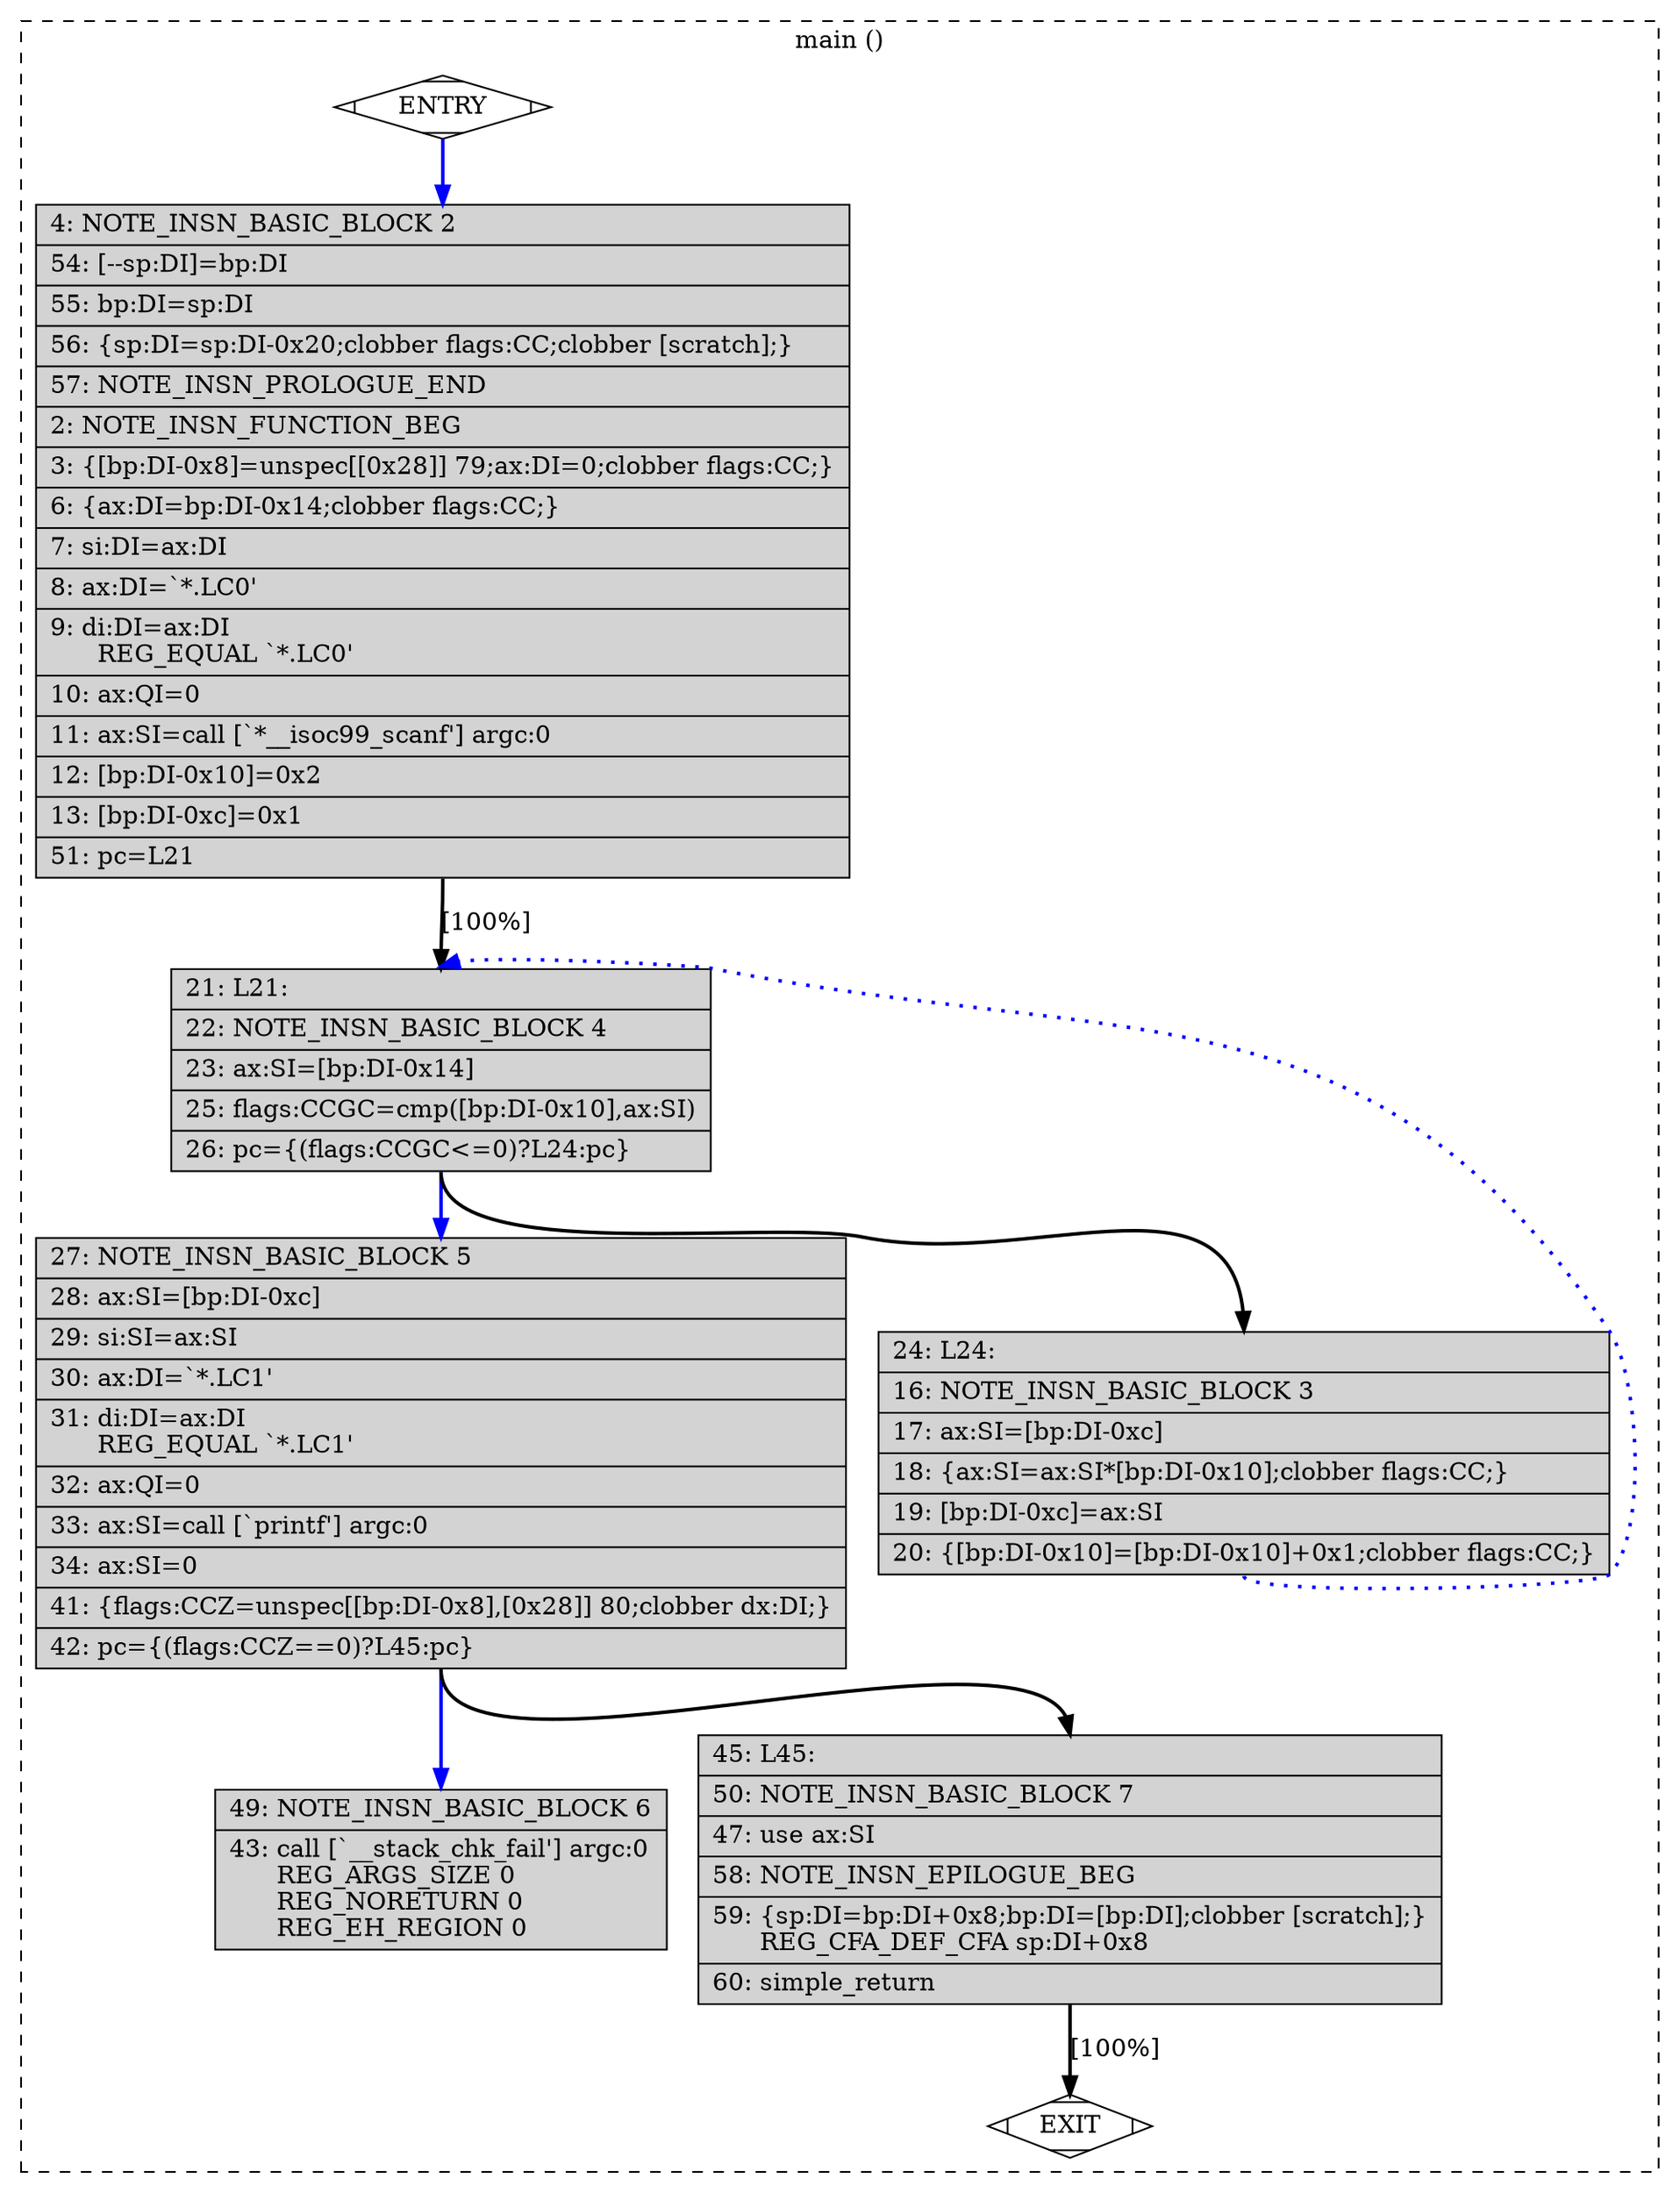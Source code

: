 digraph "a-main.c.302r.pro_and_epilogue" {
overlap=false;
subgraph "cluster_main" {
	style="dashed";
	color="black";
	label="main ()";
	fn_0_basic_block_0 [shape=Mdiamond,style=filled,fillcolor=white,label="ENTRY"];

	fn_0_basic_block_2 [shape=record,style=filled,fillcolor=lightgrey,label="{\ \ \ \ 4:\ NOTE_INSN_BASIC_BLOCK\ 2\l\
|\ \ \ 54:\ [--sp:DI]=bp:DI\l\
|\ \ \ 55:\ bp:DI=sp:DI\l\
|\ \ \ 56:\ \{sp:DI=sp:DI-0x20;clobber\ flags:CC;clobber\ [scratch];\}\l\
|\ \ \ 57:\ NOTE_INSN_PROLOGUE_END\l\
|\ \ \ \ 2:\ NOTE_INSN_FUNCTION_BEG\l\
|\ \ \ \ 3:\ \{[bp:DI-0x8]=unspec[[0x28]]\ 79;ax:DI=0;clobber\ flags:CC;\}\l\
|\ \ \ \ 6:\ \{ax:DI=bp:DI-0x14;clobber\ flags:CC;\}\l\
|\ \ \ \ 7:\ si:DI=ax:DI\l\
|\ \ \ \ 8:\ ax:DI=`*.LC0'\l\
|\ \ \ \ 9:\ di:DI=ax:DI\l\
\ \ \ \ \ \ REG_EQUAL\ `*.LC0'\l\
|\ \ \ 10:\ ax:QI=0\l\
|\ \ \ 11:\ ax:SI=call\ [`*__isoc99_scanf']\ argc:0\l\
|\ \ \ 12:\ [bp:DI-0x10]=0x2\l\
|\ \ \ 13:\ [bp:DI-0xc]=0x1\l\
|\ \ \ 51:\ pc=L21\l\
}"];

	fn_0_basic_block_4 [shape=record,style=filled,fillcolor=lightgrey,label="{\ \ \ 21:\ L21:\l\
|\ \ \ 22:\ NOTE_INSN_BASIC_BLOCK\ 4\l\
|\ \ \ 23:\ ax:SI=[bp:DI-0x14]\l\
|\ \ \ 25:\ flags:CCGC=cmp([bp:DI-0x10],ax:SI)\l\
|\ \ \ 26:\ pc=\{(flags:CCGC\<=0)?L24:pc\}\l\
}"];

	fn_0_basic_block_5 [shape=record,style=filled,fillcolor=lightgrey,label="{\ \ \ 27:\ NOTE_INSN_BASIC_BLOCK\ 5\l\
|\ \ \ 28:\ ax:SI=[bp:DI-0xc]\l\
|\ \ \ 29:\ si:SI=ax:SI\l\
|\ \ \ 30:\ ax:DI=`*.LC1'\l\
|\ \ \ 31:\ di:DI=ax:DI\l\
\ \ \ \ \ \ REG_EQUAL\ `*.LC1'\l\
|\ \ \ 32:\ ax:QI=0\l\
|\ \ \ 33:\ ax:SI=call\ [`printf']\ argc:0\l\
|\ \ \ 34:\ ax:SI=0\l\
|\ \ \ 41:\ \{flags:CCZ=unspec[[bp:DI-0x8],[0x28]]\ 80;clobber\ dx:DI;\}\l\
|\ \ \ 42:\ pc=\{(flags:CCZ==0)?L45:pc\}\l\
}"];

	fn_0_basic_block_6 [shape=record,style=filled,fillcolor=lightgrey,label="{\ \ \ 49:\ NOTE_INSN_BASIC_BLOCK\ 6\l\
|\ \ \ 43:\ call\ [`__stack_chk_fail']\ argc:0\l\
\ \ \ \ \ \ REG_ARGS_SIZE\ 0\l\
\ \ \ \ \ \ REG_NORETURN\ 0\l\
\ \ \ \ \ \ REG_EH_REGION\ 0\l\
}"];

	fn_0_basic_block_7 [shape=record,style=filled,fillcolor=lightgrey,label="{\ \ \ 45:\ L45:\l\
|\ \ \ 50:\ NOTE_INSN_BASIC_BLOCK\ 7\l\
|\ \ \ 47:\ use\ ax:SI\l\
|\ \ \ 58:\ NOTE_INSN_EPILOGUE_BEG\l\
|\ \ \ 59:\ \{sp:DI=bp:DI+0x8;bp:DI=[bp:DI];clobber\ [scratch];\}\l\
\ \ \ \ \ \ REG_CFA_DEF_CFA\ sp:DI+0x8\l\
|\ \ \ 60:\ simple_return\l\
}"];

	fn_0_basic_block_3 [shape=record,style=filled,fillcolor=lightgrey,label="{\ \ \ 24:\ L24:\l\
|\ \ \ 16:\ NOTE_INSN_BASIC_BLOCK\ 3\l\
|\ \ \ 17:\ ax:SI=[bp:DI-0xc]\l\
|\ \ \ 18:\ \{ax:SI=ax:SI*[bp:DI-0x10];clobber\ flags:CC;\}\l\
|\ \ \ 19:\ [bp:DI-0xc]=ax:SI\l\
|\ \ \ 20:\ \{[bp:DI-0x10]=[bp:DI-0x10]+0x1;clobber\ flags:CC;\}\l\
}"];

	fn_0_basic_block_1 [shape=Mdiamond,style=filled,fillcolor=white,label="EXIT"];

	fn_0_basic_block_0:s -> fn_0_basic_block_2:n [style="solid,bold",color=blue,weight=100,constraint=true];
	fn_0_basic_block_2:s -> fn_0_basic_block_4:n [style="solid,bold",color=black,weight=10,constraint=true,label="[100%]"];
	fn_0_basic_block_3:s -> fn_0_basic_block_4:n [style="dotted,bold",color=blue,weight=10,constraint=false];
	fn_0_basic_block_4:s -> fn_0_basic_block_3:n [style="solid,bold",color=black,weight=10,constraint=true];
	fn_0_basic_block_4:s -> fn_0_basic_block_5:n [style="solid,bold",color=blue,weight=100,constraint=true];
	fn_0_basic_block_5:s -> fn_0_basic_block_7:n [style="solid,bold",color=black,weight=10,constraint=true];
	fn_0_basic_block_5:s -> fn_0_basic_block_6:n [style="solid,bold",color=blue,weight=100,constraint=true];
	fn_0_basic_block_7:s -> fn_0_basic_block_1:n [style="solid,bold",color=black,weight=10,constraint=true,label="[100%]"];
	fn_0_basic_block_0:s -> fn_0_basic_block_1:n [style="invis",constraint=true];
}
}
